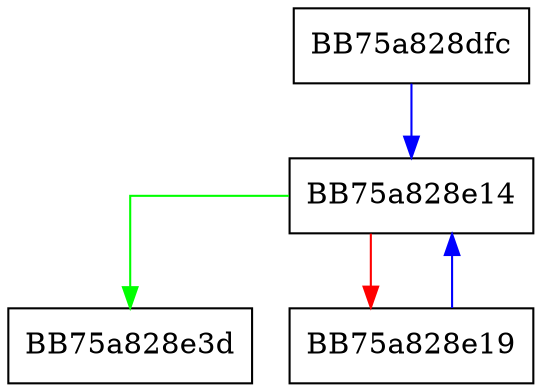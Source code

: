 digraph GetRemediationFileString {
  node [shape="box"];
  graph [splines=ortho];
  BB75a828dfc -> BB75a828e14 [color="blue"];
  BB75a828e14 -> BB75a828e3d [color="green"];
  BB75a828e14 -> BB75a828e19 [color="red"];
  BB75a828e19 -> BB75a828e14 [color="blue"];
}